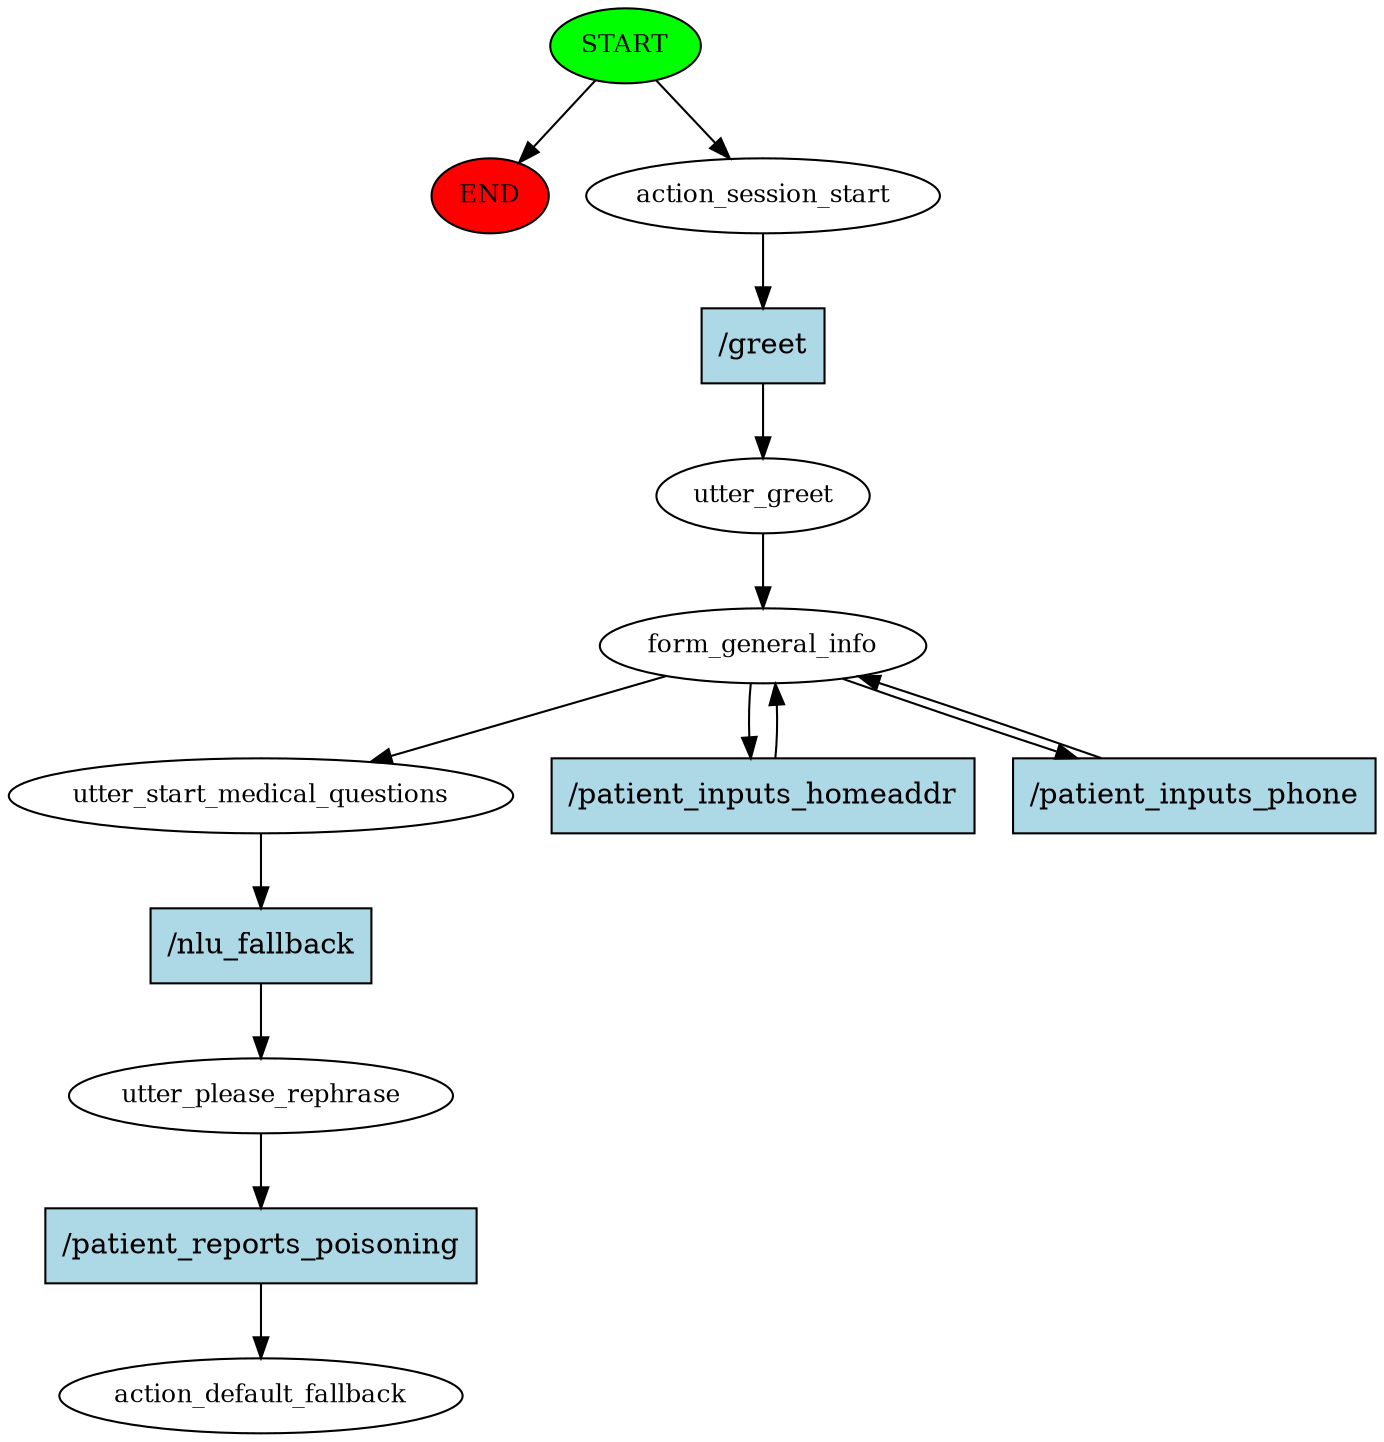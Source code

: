 digraph  {
0 [class="start active", fillcolor=green, fontsize=12, label=START, style=filled];
"-1" [class=end, fillcolor=red, fontsize=12, label=END, style=filled];
1 [class=active, fontsize=12, label=action_session_start];
2 [class=active, fontsize=12, label=utter_greet];
3 [class=active, fontsize=12, label=form_general_info];
6 [class=active, fontsize=12, label=utter_start_medical_questions];
7 [class=active, fontsize=12, label=utter_please_rephrase];
8 [class="dashed active", fontsize=12, label=action_default_fallback];
9 [class="intent active", fillcolor=lightblue, label="/greet", shape=rect, style=filled];
10 [class="intent active", fillcolor=lightblue, label="/patient_inputs_homeaddr", shape=rect, style=filled];
11 [class="intent active", fillcolor=lightblue, label="/patient_inputs_phone", shape=rect, style=filled];
12 [class="intent active", fillcolor=lightblue, label="/nlu_fallback", shape=rect, style=filled];
13 [class="intent active", fillcolor=lightblue, label="/patient_reports_poisoning", shape=rect, style=filled];
0 -> "-1"  [class="", key=NONE, label=""];
0 -> 1  [class=active, key=NONE, label=""];
1 -> 9  [class=active, key=0];
2 -> 3  [class=active, key=NONE, label=""];
3 -> 6  [class=active, key=NONE, label=""];
3 -> 10  [class=active, key=0];
3 -> 11  [class=active, key=0];
6 -> 12  [class=active, key=0];
7 -> 13  [class=active, key=0];
9 -> 2  [class=active, key=0];
10 -> 3  [class=active, key=0];
11 -> 3  [class=active, key=0];
12 -> 7  [class=active, key=0];
13 -> 8  [class=active, key=0];
}
